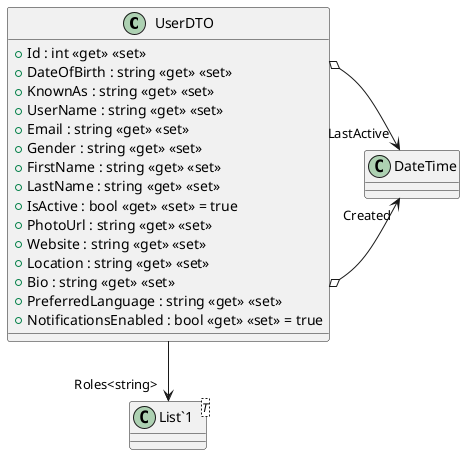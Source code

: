 @startuml
class UserDTO {
    + Id : int <<get>> <<set>>
    + DateOfBirth : string <<get>> <<set>>
    + KnownAs : string <<get>> <<set>>
    + UserName : string <<get>> <<set>>
    + Email : string <<get>> <<set>>
    + Gender : string <<get>> <<set>>
    + FirstName : string <<get>> <<set>>
    + LastName : string <<get>> <<set>>
    + IsActive : bool <<get>> <<set>> = true
    + PhotoUrl : string <<get>> <<set>>
    + Website : string <<get>> <<set>>
    + Location : string <<get>> <<set>>
    + Bio : string <<get>> <<set>>
    + PreferredLanguage : string <<get>> <<set>>
    + NotificationsEnabled : bool <<get>> <<set>> = true
}
class "List`1"<T> {
}
UserDTO o-> "Created" DateTime
UserDTO o-> "LastActive" DateTime
UserDTO --> "Roles<string>" "List`1"
@enduml
